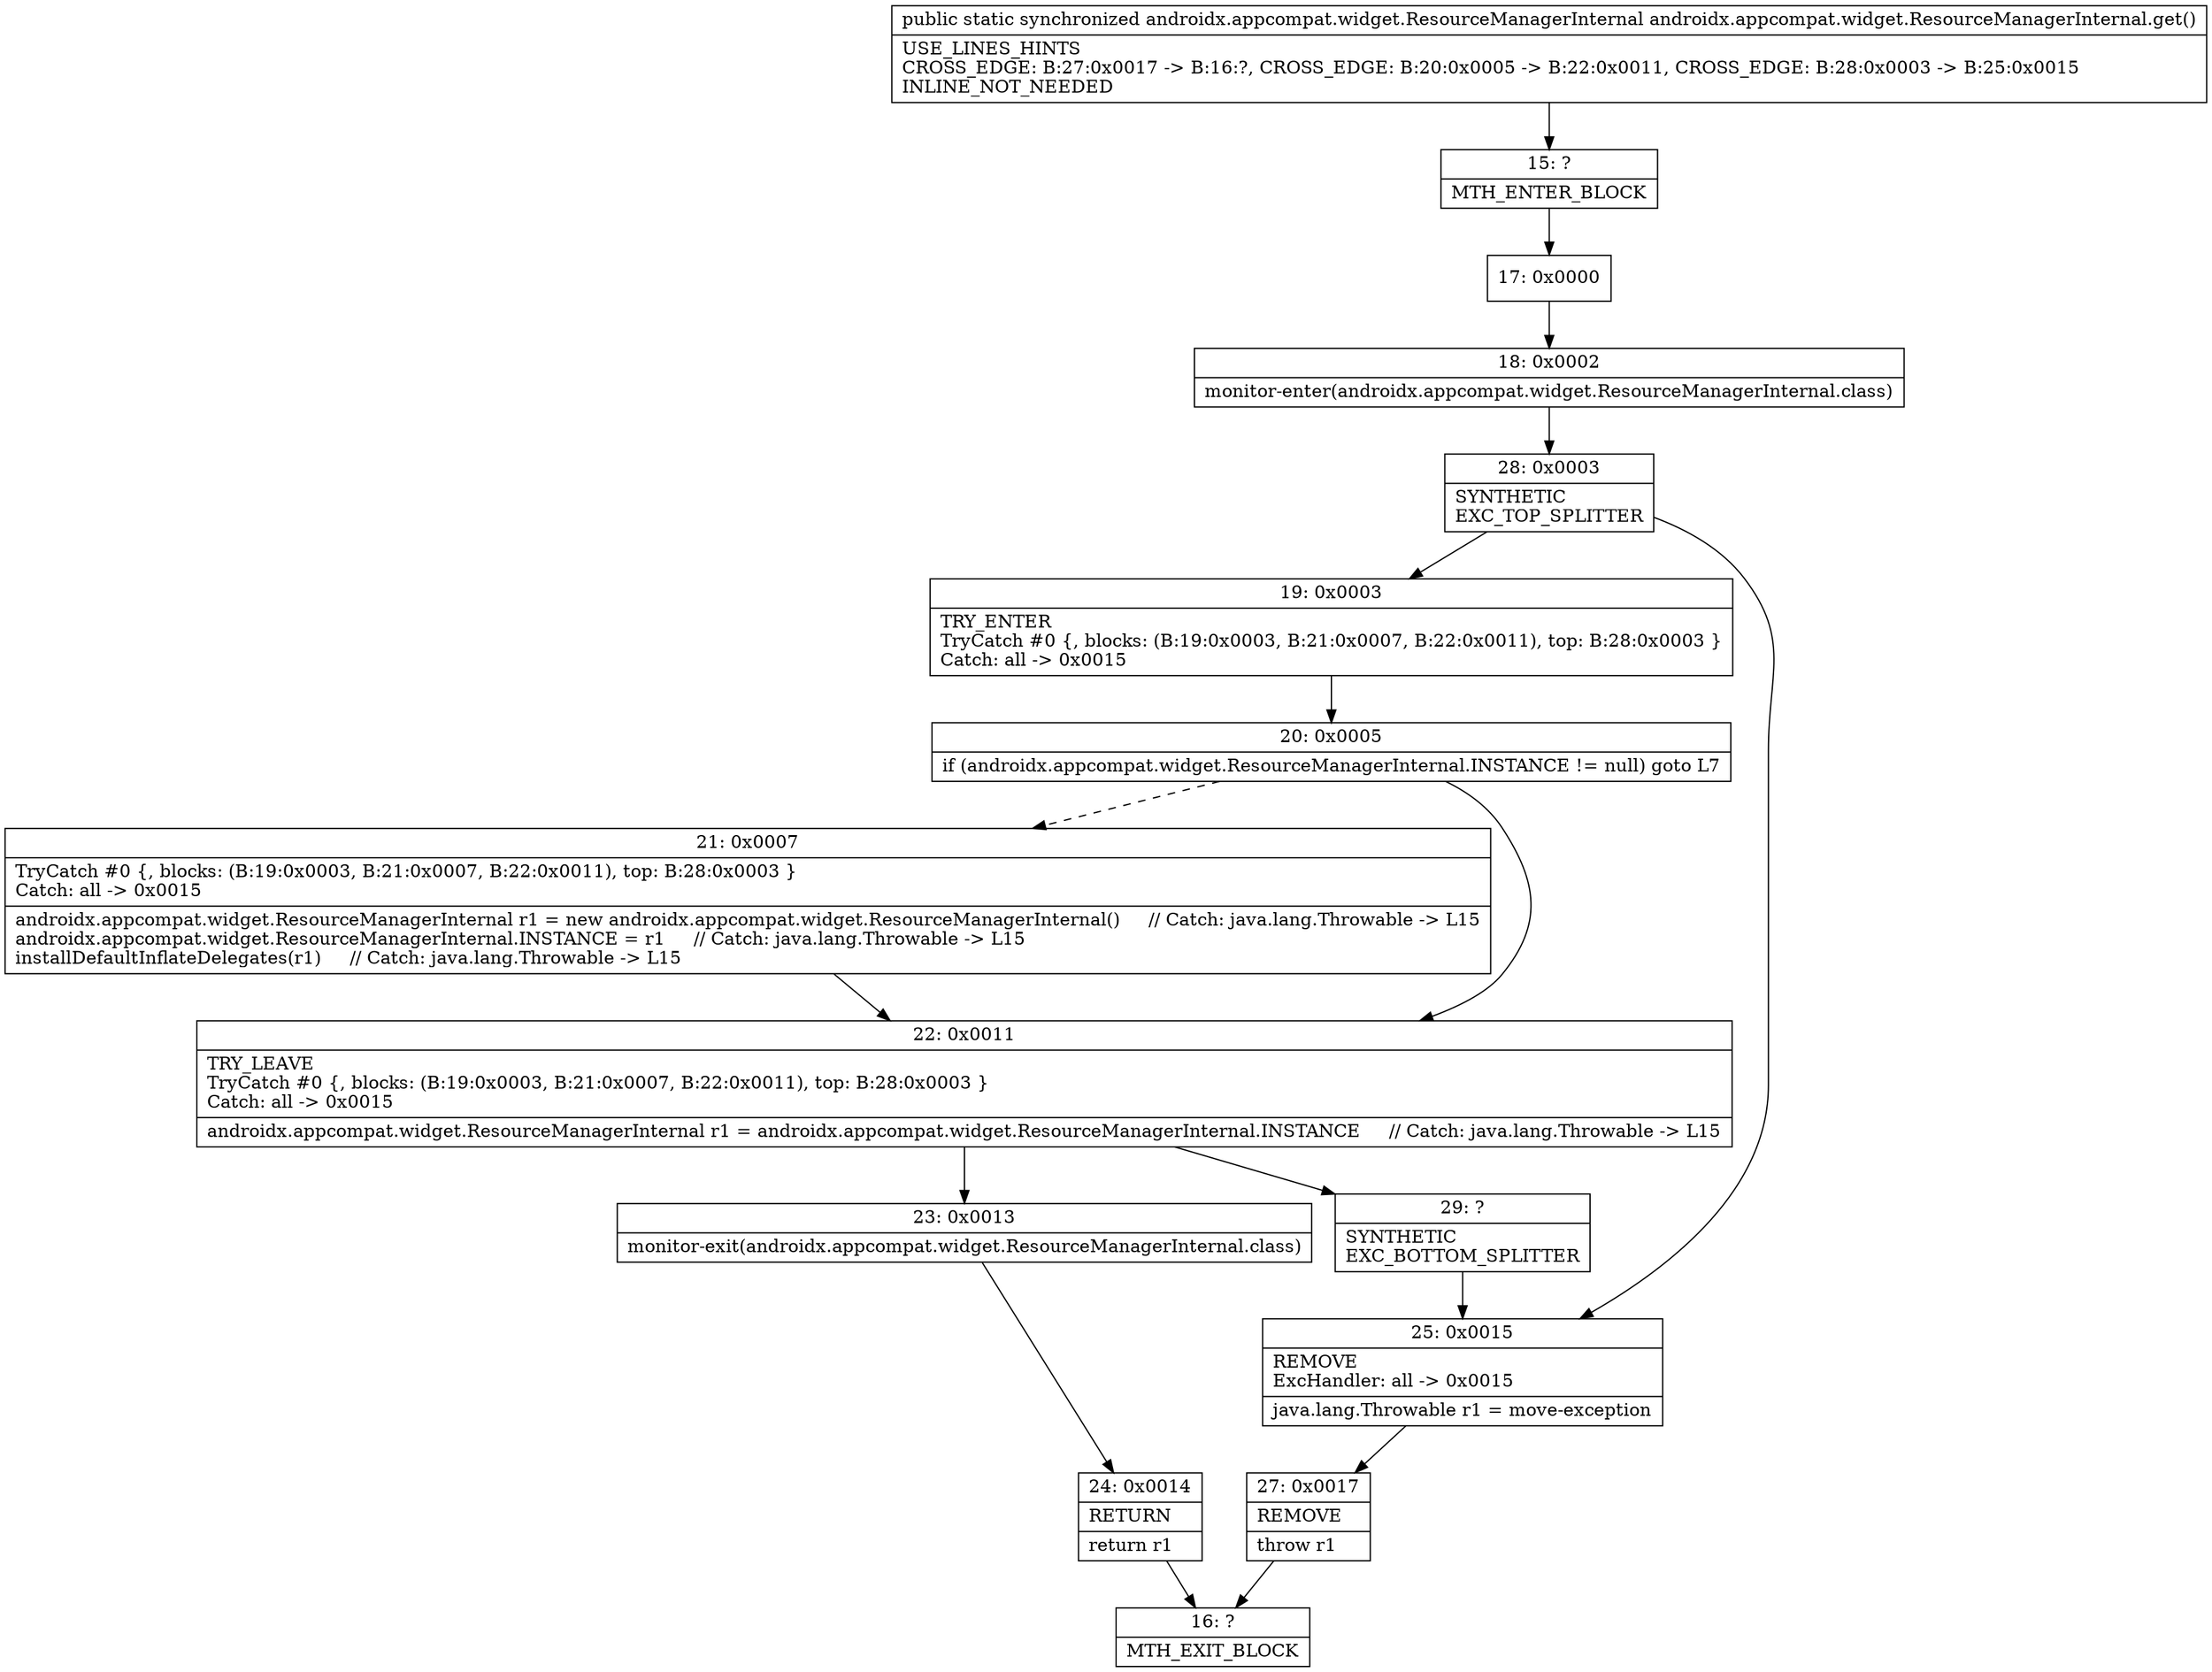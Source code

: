 digraph "CFG forandroidx.appcompat.widget.ResourceManagerInternal.get()Landroidx\/appcompat\/widget\/ResourceManagerInternal;" {
Node_15 [shape=record,label="{15\:\ ?|MTH_ENTER_BLOCK\l}"];
Node_17 [shape=record,label="{17\:\ 0x0000}"];
Node_18 [shape=record,label="{18\:\ 0x0002|monitor\-enter(androidx.appcompat.widget.ResourceManagerInternal.class)\l}"];
Node_28 [shape=record,label="{28\:\ 0x0003|SYNTHETIC\lEXC_TOP_SPLITTER\l}"];
Node_19 [shape=record,label="{19\:\ 0x0003|TRY_ENTER\lTryCatch #0 \{, blocks: (B:19:0x0003, B:21:0x0007, B:22:0x0011), top: B:28:0x0003 \}\lCatch: all \-\> 0x0015\l}"];
Node_20 [shape=record,label="{20\:\ 0x0005|if (androidx.appcompat.widget.ResourceManagerInternal.INSTANCE != null) goto L7\l}"];
Node_21 [shape=record,label="{21\:\ 0x0007|TryCatch #0 \{, blocks: (B:19:0x0003, B:21:0x0007, B:22:0x0011), top: B:28:0x0003 \}\lCatch: all \-\> 0x0015\l|androidx.appcompat.widget.ResourceManagerInternal r1 = new androidx.appcompat.widget.ResourceManagerInternal()     \/\/ Catch: java.lang.Throwable \-\> L15\landroidx.appcompat.widget.ResourceManagerInternal.INSTANCE = r1     \/\/ Catch: java.lang.Throwable \-\> L15\linstallDefaultInflateDelegates(r1)     \/\/ Catch: java.lang.Throwable \-\> L15\l}"];
Node_22 [shape=record,label="{22\:\ 0x0011|TRY_LEAVE\lTryCatch #0 \{, blocks: (B:19:0x0003, B:21:0x0007, B:22:0x0011), top: B:28:0x0003 \}\lCatch: all \-\> 0x0015\l|androidx.appcompat.widget.ResourceManagerInternal r1 = androidx.appcompat.widget.ResourceManagerInternal.INSTANCE     \/\/ Catch: java.lang.Throwable \-\> L15\l}"];
Node_23 [shape=record,label="{23\:\ 0x0013|monitor\-exit(androidx.appcompat.widget.ResourceManagerInternal.class)\l}"];
Node_24 [shape=record,label="{24\:\ 0x0014|RETURN\l|return r1\l}"];
Node_16 [shape=record,label="{16\:\ ?|MTH_EXIT_BLOCK\l}"];
Node_29 [shape=record,label="{29\:\ ?|SYNTHETIC\lEXC_BOTTOM_SPLITTER\l}"];
Node_25 [shape=record,label="{25\:\ 0x0015|REMOVE\lExcHandler: all \-\> 0x0015\l|java.lang.Throwable r1 = move\-exception\l}"];
Node_27 [shape=record,label="{27\:\ 0x0017|REMOVE\l|throw r1\l}"];
MethodNode[shape=record,label="{public static synchronized androidx.appcompat.widget.ResourceManagerInternal androidx.appcompat.widget.ResourceManagerInternal.get()  | USE_LINES_HINTS\lCROSS_EDGE: B:27:0x0017 \-\> B:16:?, CROSS_EDGE: B:20:0x0005 \-\> B:22:0x0011, CROSS_EDGE: B:28:0x0003 \-\> B:25:0x0015\lINLINE_NOT_NEEDED\l}"];
MethodNode -> Node_15;Node_15 -> Node_17;
Node_17 -> Node_18;
Node_18 -> Node_28;
Node_28 -> Node_19;
Node_28 -> Node_25;
Node_19 -> Node_20;
Node_20 -> Node_21[style=dashed];
Node_20 -> Node_22;
Node_21 -> Node_22;
Node_22 -> Node_23;
Node_22 -> Node_29;
Node_23 -> Node_24;
Node_24 -> Node_16;
Node_29 -> Node_25;
Node_25 -> Node_27;
Node_27 -> Node_16;
}

